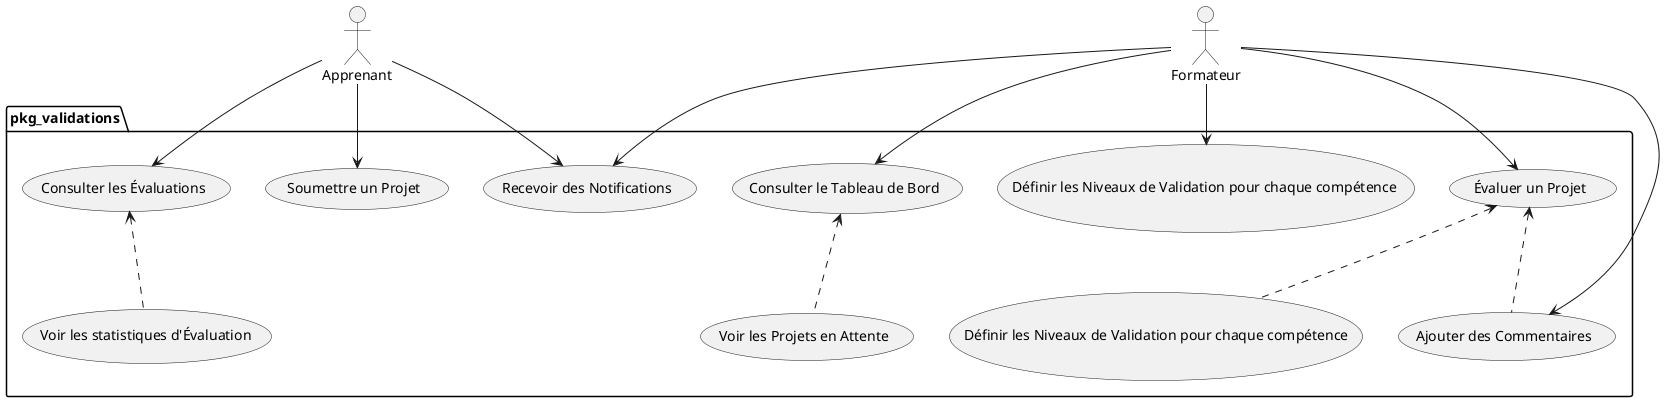 @startuml uses_cases_pkg_validations

actor Formateur
actor Apprenant

package pkg_validations {

  Formateur --> (Évaluer un Projet)
  Formateur --> (Ajouter des Commentaires)
  Formateur --> (Définir les Niveaux de Validation pour chaque compétence )
  Formateur --> (Consulter le Tableau de Bord)
  Formateur --> (Recevoir des Notifications)

  Apprenant --> (Soumettre un Projet)
  Apprenant --> (Consulter les Évaluations)
  Apprenant --> (Recevoir des Notifications)

  (Évaluer un Projet) <.. (Définir les Niveaux de Validation pour chaque compétence)
  (Évaluer un Projet) <.. (Ajouter des Commentaires)
  (Consulter les Évaluations) <.. (Voir les statistiques d'Évaluation)
  (Consulter le Tableau de Bord) <.. (Voir les Projets en Attente)

}  

@enduml